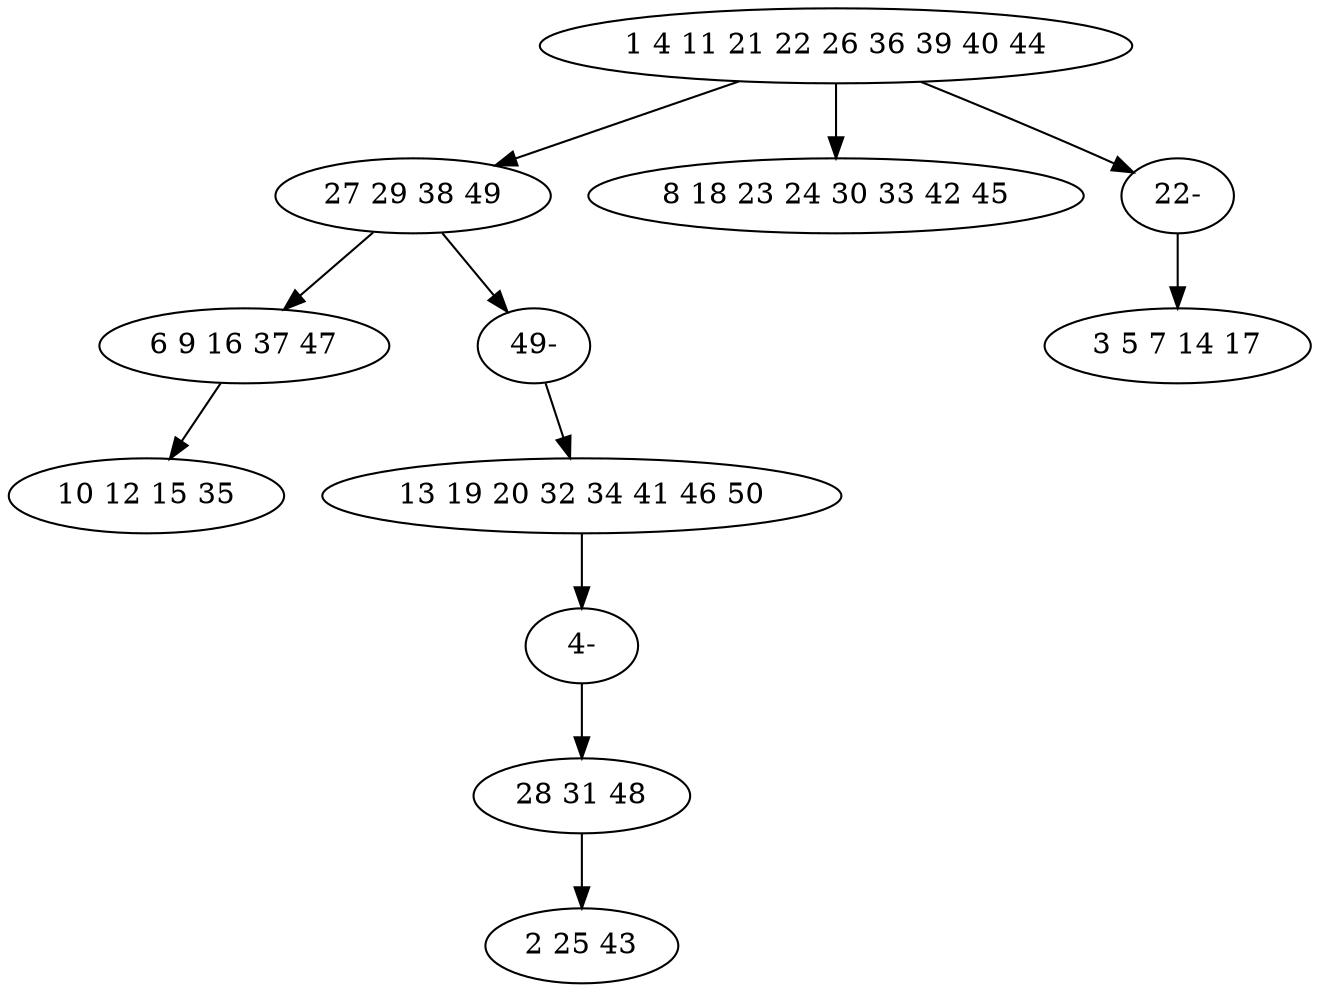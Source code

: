 digraph true_tree {
	"0" -> "1"
	"1" -> "2"
	"1" -> "10"
	"3" -> "11"
	"0" -> "5"
	"0" -> "9"
	"4" -> "7"
	"2" -> "8"
	"9" -> "6"
	"10" -> "3"
	"11" -> "4"
	"0" [label="1 4 11 21 22 26 36 39 40 44"];
	"1" [label="27 29 38 49"];
	"2" [label="6 9 16 37 47"];
	"3" [label="13 19 20 32 34 41 46 50"];
	"4" [label="28 31 48"];
	"5" [label="8 18 23 24 30 33 42 45"];
	"6" [label="3 5 7 14 17"];
	"7" [label="2 25 43"];
	"8" [label="10 12 15 35"];
	"9" [label="22-"];
	"10" [label="49-"];
	"11" [label="4-"];
}
